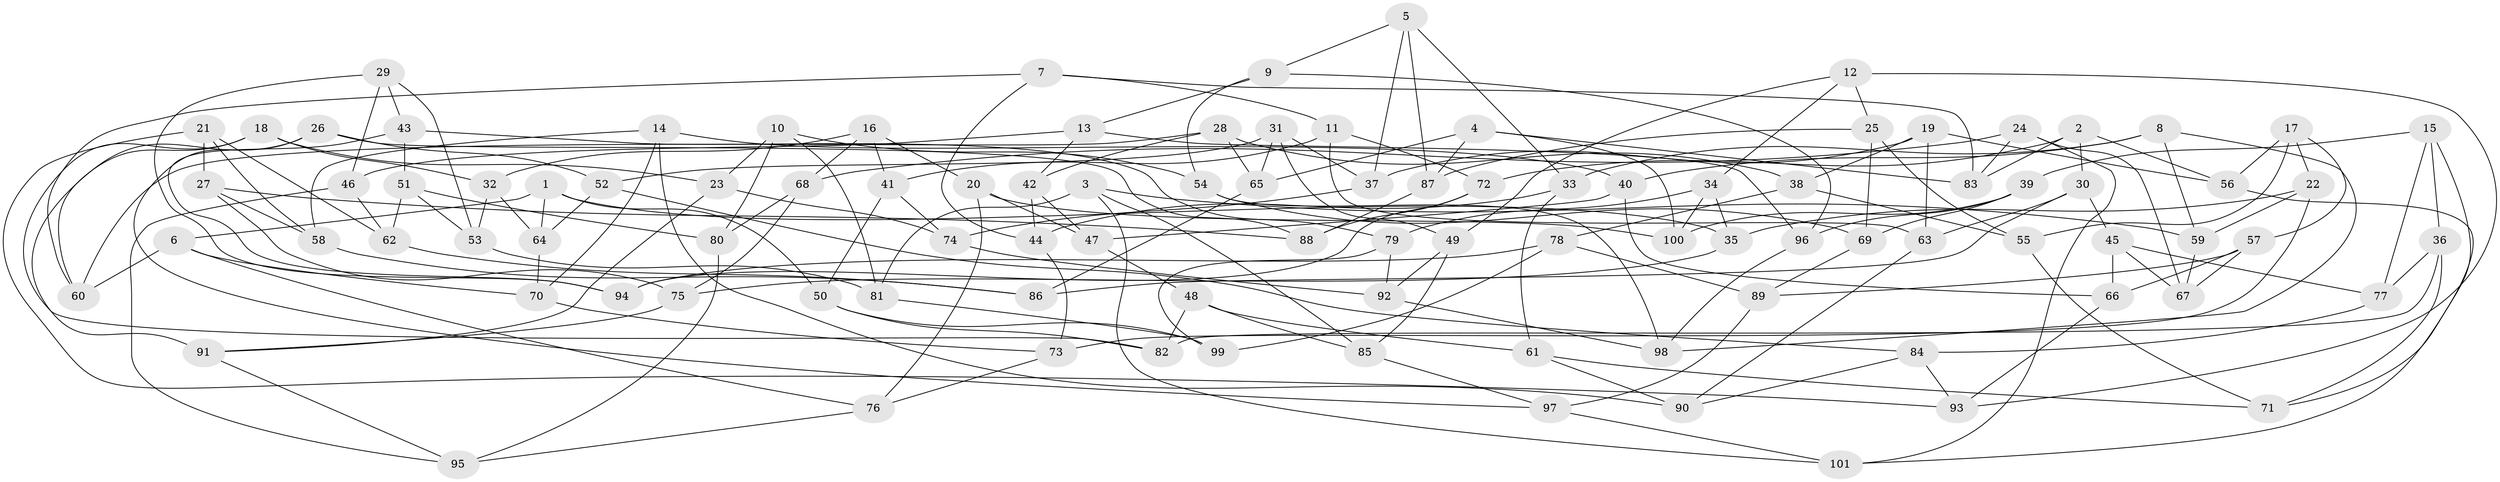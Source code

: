 // coarse degree distribution, {3: 0.08333333333333333, 4: 0.5833333333333334, 8: 0.05, 5: 0.15, 9: 0.05, 6: 0.06666666666666667, 7: 0.016666666666666666}
// Generated by graph-tools (version 1.1) at 2025/03/03/04/25 22:03:22]
// undirected, 101 vertices, 202 edges
graph export_dot {
graph [start="1"]
  node [color=gray90,style=filled];
  1;
  2;
  3;
  4;
  5;
  6;
  7;
  8;
  9;
  10;
  11;
  12;
  13;
  14;
  15;
  16;
  17;
  18;
  19;
  20;
  21;
  22;
  23;
  24;
  25;
  26;
  27;
  28;
  29;
  30;
  31;
  32;
  33;
  34;
  35;
  36;
  37;
  38;
  39;
  40;
  41;
  42;
  43;
  44;
  45;
  46;
  47;
  48;
  49;
  50;
  51;
  52;
  53;
  54;
  55;
  56;
  57;
  58;
  59;
  60;
  61;
  62;
  63;
  64;
  65;
  66;
  67;
  68;
  69;
  70;
  71;
  72;
  73;
  74;
  75;
  76;
  77;
  78;
  79;
  80;
  81;
  82;
  83;
  84;
  85;
  86;
  87;
  88;
  89;
  90;
  91;
  92;
  93;
  94;
  95;
  96;
  97;
  98;
  99;
  100;
  101;
  1 -- 64;
  1 -- 35;
  1 -- 6;
  1 -- 50;
  2 -- 72;
  2 -- 56;
  2 -- 30;
  2 -- 83;
  3 -- 101;
  3 -- 85;
  3 -- 81;
  3 -- 59;
  4 -- 87;
  4 -- 100;
  4 -- 83;
  4 -- 65;
  5 -- 33;
  5 -- 37;
  5 -- 87;
  5 -- 9;
  6 -- 76;
  6 -- 60;
  6 -- 70;
  7 -- 44;
  7 -- 83;
  7 -- 11;
  7 -- 60;
  8 -- 40;
  8 -- 59;
  8 -- 98;
  8 -- 33;
  9 -- 54;
  9 -- 13;
  9 -- 96;
  10 -- 54;
  10 -- 81;
  10 -- 80;
  10 -- 23;
  11 -- 41;
  11 -- 72;
  11 -- 63;
  12 -- 93;
  12 -- 25;
  12 -- 49;
  12 -- 34;
  13 -- 46;
  13 -- 96;
  13 -- 42;
  14 -- 70;
  14 -- 58;
  14 -- 90;
  14 -- 40;
  15 -- 77;
  15 -- 36;
  15 -- 39;
  15 -- 71;
  16 -- 20;
  16 -- 68;
  16 -- 41;
  16 -- 32;
  17 -- 56;
  17 -- 22;
  17 -- 57;
  17 -- 55;
  18 -- 32;
  18 -- 23;
  18 -- 82;
  18 -- 60;
  19 -- 38;
  19 -- 63;
  19 -- 56;
  19 -- 37;
  20 -- 100;
  20 -- 47;
  20 -- 76;
  21 -- 58;
  21 -- 27;
  21 -- 62;
  21 -- 93;
  22 -- 35;
  22 -- 73;
  22 -- 59;
  23 -- 91;
  23 -- 74;
  24 -- 68;
  24 -- 83;
  24 -- 101;
  24 -- 67;
  25 -- 69;
  25 -- 55;
  25 -- 87;
  26 -- 97;
  26 -- 52;
  26 -- 88;
  26 -- 91;
  27 -- 58;
  27 -- 75;
  27 -- 88;
  28 -- 38;
  28 -- 65;
  28 -- 42;
  28 -- 60;
  29 -- 46;
  29 -- 53;
  29 -- 94;
  29 -- 43;
  30 -- 86;
  30 -- 63;
  30 -- 45;
  31 -- 49;
  31 -- 37;
  31 -- 65;
  31 -- 52;
  32 -- 53;
  32 -- 64;
  33 -- 61;
  33 -- 44;
  34 -- 79;
  34 -- 100;
  34 -- 35;
  35 -- 75;
  36 -- 82;
  36 -- 77;
  36 -- 71;
  37 -- 74;
  38 -- 55;
  38 -- 78;
  39 -- 96;
  39 -- 69;
  39 -- 100;
  40 -- 47;
  40 -- 66;
  41 -- 50;
  41 -- 74;
  42 -- 44;
  42 -- 47;
  43 -- 79;
  43 -- 94;
  43 -- 51;
  44 -- 73;
  45 -- 67;
  45 -- 66;
  45 -- 77;
  46 -- 95;
  46 -- 62;
  47 -- 48;
  48 -- 82;
  48 -- 61;
  48 -- 85;
  49 -- 92;
  49 -- 85;
  50 -- 99;
  50 -- 82;
  51 -- 53;
  51 -- 80;
  51 -- 62;
  52 -- 84;
  52 -- 64;
  53 -- 81;
  54 -- 98;
  54 -- 69;
  55 -- 71;
  56 -- 101;
  57 -- 67;
  57 -- 66;
  57 -- 89;
  58 -- 86;
  59 -- 67;
  61 -- 90;
  61 -- 71;
  62 -- 86;
  63 -- 90;
  64 -- 70;
  65 -- 86;
  66 -- 93;
  68 -- 75;
  68 -- 80;
  69 -- 89;
  70 -- 73;
  72 -- 94;
  72 -- 88;
  73 -- 76;
  74 -- 92;
  75 -- 91;
  76 -- 95;
  77 -- 84;
  78 -- 94;
  78 -- 99;
  78 -- 89;
  79 -- 92;
  79 -- 99;
  80 -- 95;
  81 -- 99;
  84 -- 93;
  84 -- 90;
  85 -- 97;
  87 -- 88;
  89 -- 97;
  91 -- 95;
  92 -- 98;
  96 -- 98;
  97 -- 101;
}
